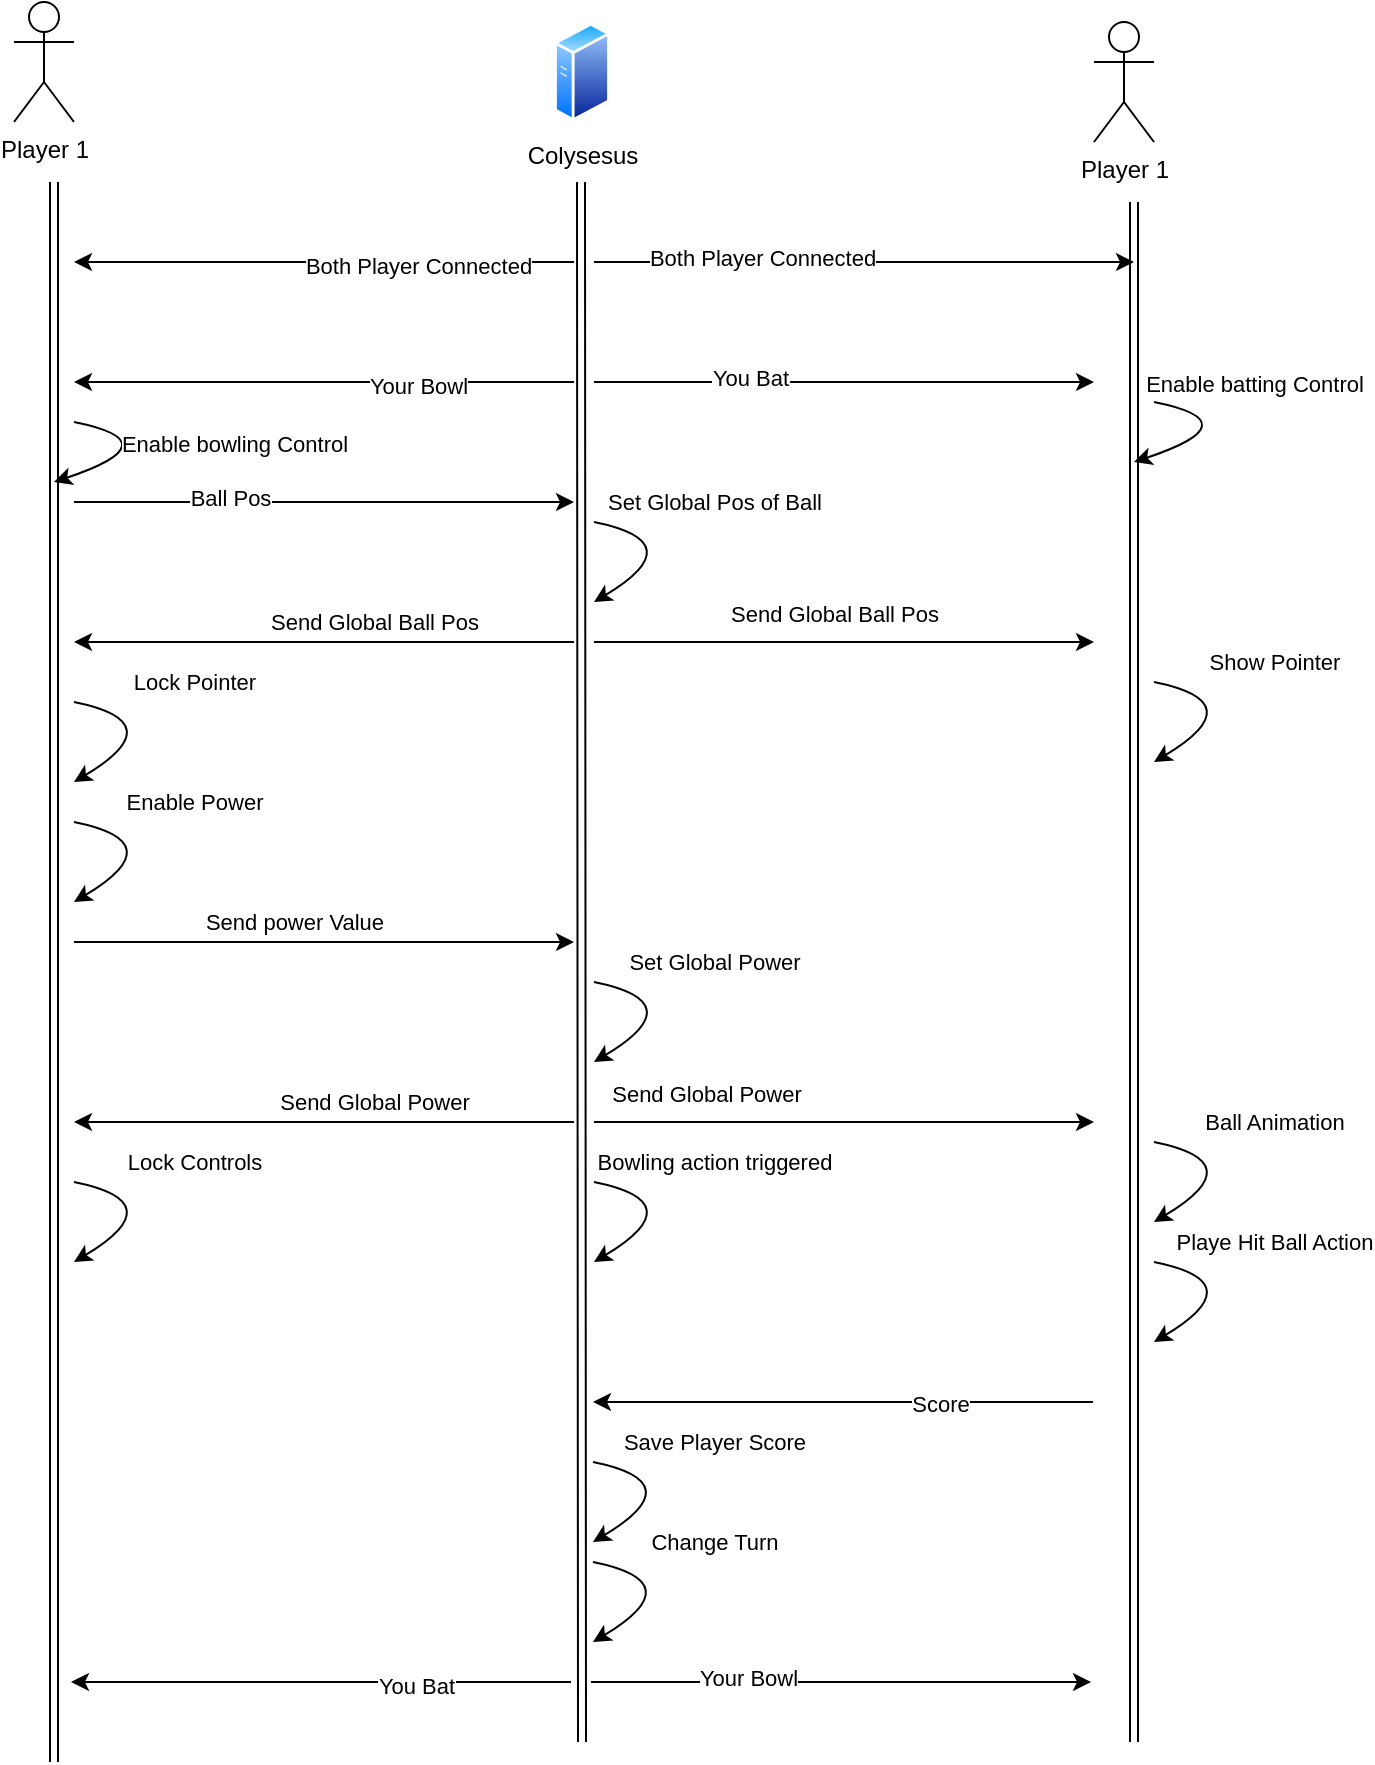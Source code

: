 <mxfile version="15.8.4" type="device"><diagram id="hsu1EJOAoHHAamqk2OW5" name="Page-1"><mxGraphModel dx="2272" dy="865" grid="1" gridSize="10" guides="1" tooltips="1" connect="1" arrows="1" fold="1" page="1" pageScale="1" pageWidth="850" pageHeight="1100" math="0" shadow="0"><root><mxCell id="0"/><mxCell id="1" parent="0"/><mxCell id="utjsZ1_XooO6K06_Ws4R-1" value="Player 1" style="shape=umlActor;verticalLabelPosition=bottom;verticalAlign=top;html=1;outlineConnect=0;" vertex="1" parent="1"><mxGeometry x="-60" y="110" width="30" height="60" as="geometry"/></mxCell><mxCell id="utjsZ1_XooO6K06_Ws4R-2" value="Player 1" style="shape=umlActor;verticalLabelPosition=bottom;verticalAlign=top;html=1;outlineConnect=0;" vertex="1" parent="1"><mxGeometry x="480" y="120" width="30" height="60" as="geometry"/></mxCell><mxCell id="utjsZ1_XooO6K06_Ws4R-3" value="Colysesus" style="aspect=fixed;perimeter=ellipsePerimeter;html=1;align=center;shadow=0;dashed=0;spacingTop=3;image;image=img/lib/active_directory/generic_server.svg;" vertex="1" parent="1"><mxGeometry x="210" y="120" width="28.0" height="50" as="geometry"/></mxCell><mxCell id="utjsZ1_XooO6K06_Ws4R-5" value="" style="shape=link;html=1;rounded=0;" edge="1" parent="1"><mxGeometry width="100" relative="1" as="geometry"><mxPoint x="-40" y="200" as="sourcePoint"/><mxPoint x="-40" y="990" as="targetPoint"/></mxGeometry></mxCell><mxCell id="utjsZ1_XooO6K06_Ws4R-6" value="" style="shape=link;html=1;rounded=0;" edge="1" parent="1"><mxGeometry width="100" relative="1" as="geometry"><mxPoint x="223.5" y="200" as="sourcePoint"/><mxPoint x="224" y="980" as="targetPoint"/></mxGeometry></mxCell><mxCell id="utjsZ1_XooO6K06_Ws4R-7" value="" style="shape=link;html=1;rounded=0;" edge="1" parent="1"><mxGeometry width="100" relative="1" as="geometry"><mxPoint x="500" y="210" as="sourcePoint"/><mxPoint x="500" y="980" as="targetPoint"/></mxGeometry></mxCell><mxCell id="utjsZ1_XooO6K06_Ws4R-8" value="" style="endArrow=classic;html=1;rounded=0;" edge="1" parent="1"><mxGeometry width="50" height="50" relative="1" as="geometry"><mxPoint x="220" y="240" as="sourcePoint"/><mxPoint x="-30" y="240" as="targetPoint"/></mxGeometry></mxCell><mxCell id="utjsZ1_XooO6K06_Ws4R-9" value="Both Player Connected" style="edgeLabel;html=1;align=center;verticalAlign=middle;resizable=0;points=[];" vertex="1" connectable="0" parent="utjsZ1_XooO6K06_Ws4R-8"><mxGeometry x="-0.376" y="2" relative="1" as="geometry"><mxPoint as="offset"/></mxGeometry></mxCell><mxCell id="utjsZ1_XooO6K06_Ws4R-11" value="" style="endArrow=classic;html=1;rounded=0;" edge="1" parent="1"><mxGeometry width="50" height="50" relative="1" as="geometry"><mxPoint x="230" y="240" as="sourcePoint"/><mxPoint x="500" y="240" as="targetPoint"/></mxGeometry></mxCell><mxCell id="utjsZ1_XooO6K06_Ws4R-12" value="Both Player Connected" style="edgeLabel;html=1;align=center;verticalAlign=middle;resizable=0;points=[];" vertex="1" connectable="0" parent="utjsZ1_XooO6K06_Ws4R-11"><mxGeometry x="-0.376" y="2" relative="1" as="geometry"><mxPoint as="offset"/></mxGeometry></mxCell><mxCell id="utjsZ1_XooO6K06_Ws4R-13" value="" style="endArrow=classic;html=1;rounded=0;" edge="1" parent="1"><mxGeometry width="50" height="50" relative="1" as="geometry"><mxPoint x="220" y="300" as="sourcePoint"/><mxPoint x="-30" y="300" as="targetPoint"/></mxGeometry></mxCell><mxCell id="utjsZ1_XooO6K06_Ws4R-14" value="Your Bowl" style="edgeLabel;html=1;align=center;verticalAlign=middle;resizable=0;points=[];" vertex="1" connectable="0" parent="utjsZ1_XooO6K06_Ws4R-13"><mxGeometry x="-0.376" y="2" relative="1" as="geometry"><mxPoint as="offset"/></mxGeometry></mxCell><mxCell id="utjsZ1_XooO6K06_Ws4R-15" value="" style="endArrow=classic;html=1;rounded=0;" edge="1" parent="1"><mxGeometry width="50" height="50" relative="1" as="geometry"><mxPoint x="-30" y="360" as="sourcePoint"/><mxPoint x="220" y="360" as="targetPoint"/></mxGeometry></mxCell><mxCell id="utjsZ1_XooO6K06_Ws4R-16" value="Ball Pos" style="edgeLabel;html=1;align=center;verticalAlign=middle;resizable=0;points=[];" vertex="1" connectable="0" parent="utjsZ1_XooO6K06_Ws4R-15"><mxGeometry x="-0.376" y="2" relative="1" as="geometry"><mxPoint as="offset"/></mxGeometry></mxCell><mxCell id="utjsZ1_XooO6K06_Ws4R-17" value="" style="curved=1;endArrow=classic;html=1;rounded=0;" edge="1" parent="1"><mxGeometry width="50" height="50" relative="1" as="geometry"><mxPoint x="230" y="370" as="sourcePoint"/><mxPoint x="230" y="410" as="targetPoint"/><Array as="points"><mxPoint x="230" y="370"/><mxPoint x="280" y="380"/></Array></mxGeometry></mxCell><mxCell id="utjsZ1_XooO6K06_Ws4R-18" value="Set Global Pos of Ball" style="edgeLabel;html=1;align=center;verticalAlign=middle;resizable=0;points=[];" vertex="1" connectable="0" parent="utjsZ1_XooO6K06_Ws4R-17"><mxGeometry x="-0.695" y="-1" relative="1" as="geometry"><mxPoint x="44" y="-14" as="offset"/></mxGeometry></mxCell><mxCell id="utjsZ1_XooO6K06_Ws4R-19" value="" style="endArrow=classic;html=1;rounded=0;" edge="1" parent="1"><mxGeometry width="50" height="50" relative="1" as="geometry"><mxPoint x="220" y="430" as="sourcePoint"/><mxPoint x="-30" y="430" as="targetPoint"/></mxGeometry></mxCell><mxCell id="utjsZ1_XooO6K06_Ws4R-20" value="Send Global Ball Pos" style="edgeLabel;html=1;align=center;verticalAlign=middle;resizable=0;points=[];" vertex="1" connectable="0" parent="utjsZ1_XooO6K06_Ws4R-19"><mxGeometry x="-0.376" y="2" relative="1" as="geometry"><mxPoint x="-22" y="-12" as="offset"/></mxGeometry></mxCell><mxCell id="utjsZ1_XooO6K06_Ws4R-21" value="" style="endArrow=classic;html=1;rounded=0;" edge="1" parent="1"><mxGeometry width="50" height="50" relative="1" as="geometry"><mxPoint x="230" y="430" as="sourcePoint"/><mxPoint x="480" y="430" as="targetPoint"/></mxGeometry></mxCell><mxCell id="utjsZ1_XooO6K06_Ws4R-22" value="Send Global Ball Pos" style="edgeLabel;html=1;align=center;verticalAlign=middle;resizable=0;points=[];" vertex="1" connectable="0" parent="utjsZ1_XooO6K06_Ws4R-21"><mxGeometry x="-0.376" y="2" relative="1" as="geometry"><mxPoint x="42" y="-12" as="offset"/></mxGeometry></mxCell><mxCell id="utjsZ1_XooO6K06_Ws4R-23" value="" style="curved=1;endArrow=classic;html=1;rounded=0;" edge="1" parent="1"><mxGeometry width="50" height="50" relative="1" as="geometry"><mxPoint x="-30" y="460.0" as="sourcePoint"/><mxPoint x="-30" y="500.0" as="targetPoint"/><Array as="points"><mxPoint x="-30" y="460"/><mxPoint x="20" y="470"/></Array></mxGeometry></mxCell><mxCell id="utjsZ1_XooO6K06_Ws4R-24" value="Lock Pointer" style="edgeLabel;html=1;align=center;verticalAlign=middle;resizable=0;points=[];" vertex="1" connectable="0" parent="utjsZ1_XooO6K06_Ws4R-23"><mxGeometry x="-0.695" y="-1" relative="1" as="geometry"><mxPoint x="44" y="-14" as="offset"/></mxGeometry></mxCell><mxCell id="utjsZ1_XooO6K06_Ws4R-25" value="" style="curved=1;endArrow=classic;html=1;rounded=0;" edge="1" parent="1"><mxGeometry width="50" height="50" relative="1" as="geometry"><mxPoint x="510" y="450.0" as="sourcePoint"/><mxPoint x="510" y="490.0" as="targetPoint"/><Array as="points"><mxPoint x="510" y="450"/><mxPoint x="560" y="460"/></Array></mxGeometry></mxCell><mxCell id="utjsZ1_XooO6K06_Ws4R-26" value="Show Pointer" style="edgeLabel;html=1;align=center;verticalAlign=middle;resizable=0;points=[];" vertex="1" connectable="0" parent="utjsZ1_XooO6K06_Ws4R-25"><mxGeometry x="-0.695" y="-1" relative="1" as="geometry"><mxPoint x="44" y="-14" as="offset"/></mxGeometry></mxCell><mxCell id="utjsZ1_XooO6K06_Ws4R-27" value="" style="endArrow=classic;html=1;rounded=0;" edge="1" parent="1"><mxGeometry width="50" height="50" relative="1" as="geometry"><mxPoint x="-30" y="580" as="sourcePoint"/><mxPoint x="220" y="580" as="targetPoint"/></mxGeometry></mxCell><mxCell id="utjsZ1_XooO6K06_Ws4R-28" value="Send power Value" style="edgeLabel;html=1;align=center;verticalAlign=middle;resizable=0;points=[];" vertex="1" connectable="0" parent="utjsZ1_XooO6K06_Ws4R-27"><mxGeometry x="-0.376" y="2" relative="1" as="geometry"><mxPoint x="32" y="-8" as="offset"/></mxGeometry></mxCell><mxCell id="utjsZ1_XooO6K06_Ws4R-29" value="" style="curved=1;endArrow=classic;html=1;rounded=0;" edge="1" parent="1"><mxGeometry width="50" height="50" relative="1" as="geometry"><mxPoint x="-30" y="520.0" as="sourcePoint"/><mxPoint x="-30" y="560.0" as="targetPoint"/><Array as="points"><mxPoint x="-30" y="520"/><mxPoint x="20" y="530"/></Array></mxGeometry></mxCell><mxCell id="utjsZ1_XooO6K06_Ws4R-30" value="Enable Power" style="edgeLabel;html=1;align=center;verticalAlign=middle;resizable=0;points=[];" vertex="1" connectable="0" parent="utjsZ1_XooO6K06_Ws4R-29"><mxGeometry x="-0.695" y="-1" relative="1" as="geometry"><mxPoint x="44" y="-14" as="offset"/></mxGeometry></mxCell><mxCell id="utjsZ1_XooO6K06_Ws4R-31" value="" style="curved=1;endArrow=classic;html=1;rounded=0;" edge="1" parent="1"><mxGeometry width="50" height="50" relative="1" as="geometry"><mxPoint x="230" y="600" as="sourcePoint"/><mxPoint x="230" y="640" as="targetPoint"/><Array as="points"><mxPoint x="230" y="600"/><mxPoint x="280" y="610"/></Array></mxGeometry></mxCell><mxCell id="utjsZ1_XooO6K06_Ws4R-32" value="Set Global Power" style="edgeLabel;html=1;align=center;verticalAlign=middle;resizable=0;points=[];" vertex="1" connectable="0" parent="utjsZ1_XooO6K06_Ws4R-31"><mxGeometry x="-0.695" y="-1" relative="1" as="geometry"><mxPoint x="44" y="-14" as="offset"/></mxGeometry></mxCell><mxCell id="utjsZ1_XooO6K06_Ws4R-33" value="" style="endArrow=classic;html=1;rounded=0;" edge="1" parent="1"><mxGeometry width="50" height="50" relative="1" as="geometry"><mxPoint x="220" y="670" as="sourcePoint"/><mxPoint x="-30" y="670" as="targetPoint"/></mxGeometry></mxCell><mxCell id="utjsZ1_XooO6K06_Ws4R-34" value="Send Global Power" style="edgeLabel;html=1;align=center;verticalAlign=middle;resizable=0;points=[];" vertex="1" connectable="0" parent="utjsZ1_XooO6K06_Ws4R-33"><mxGeometry x="-0.376" y="2" relative="1" as="geometry"><mxPoint x="-22" y="-12" as="offset"/></mxGeometry></mxCell><mxCell id="utjsZ1_XooO6K06_Ws4R-35" value="" style="endArrow=classic;html=1;rounded=0;" edge="1" parent="1"><mxGeometry width="50" height="50" relative="1" as="geometry"><mxPoint x="230" y="670" as="sourcePoint"/><mxPoint x="480" y="670" as="targetPoint"/></mxGeometry></mxCell><mxCell id="utjsZ1_XooO6K06_Ws4R-36" value="Send Global Power" style="edgeLabel;html=1;align=center;verticalAlign=middle;resizable=0;points=[];" vertex="1" connectable="0" parent="utjsZ1_XooO6K06_Ws4R-35"><mxGeometry x="-0.376" y="2" relative="1" as="geometry"><mxPoint x="-22" y="-12" as="offset"/></mxGeometry></mxCell><mxCell id="utjsZ1_XooO6K06_Ws4R-37" value="" style="curved=1;endArrow=classic;html=1;rounded=0;" edge="1" parent="1"><mxGeometry width="50" height="50" relative="1" as="geometry"><mxPoint x="229.5" y="840" as="sourcePoint"/><mxPoint x="229.5" y="880" as="targetPoint"/><Array as="points"><mxPoint x="229.5" y="840"/><mxPoint x="279.5" y="850"/></Array></mxGeometry></mxCell><mxCell id="utjsZ1_XooO6K06_Ws4R-38" value="Save Player Score" style="edgeLabel;html=1;align=center;verticalAlign=middle;resizable=0;points=[];" vertex="1" connectable="0" parent="utjsZ1_XooO6K06_Ws4R-37"><mxGeometry x="-0.695" y="-1" relative="1" as="geometry"><mxPoint x="44" y="-14" as="offset"/></mxGeometry></mxCell><mxCell id="utjsZ1_XooO6K06_Ws4R-39" value="" style="endArrow=classic;html=1;rounded=0;" edge="1" parent="1"><mxGeometry width="50" height="50" relative="1" as="geometry"><mxPoint x="230" y="300" as="sourcePoint"/><mxPoint x="480" y="300" as="targetPoint"/></mxGeometry></mxCell><mxCell id="utjsZ1_XooO6K06_Ws4R-40" value="You Bat" style="edgeLabel;html=1;align=center;verticalAlign=middle;resizable=0;points=[];" vertex="1" connectable="0" parent="utjsZ1_XooO6K06_Ws4R-39"><mxGeometry x="-0.376" y="2" relative="1" as="geometry"><mxPoint as="offset"/></mxGeometry></mxCell><mxCell id="utjsZ1_XooO6K06_Ws4R-43" value="" style="curved=1;endArrow=classic;html=1;rounded=0;" edge="1" parent="1"><mxGeometry width="50" height="50" relative="1" as="geometry"><mxPoint x="-30" y="320.0" as="sourcePoint"/><mxPoint x="-40" y="350" as="targetPoint"/><Array as="points"><mxPoint x="-30" y="320"/><mxPoint x="20" y="330"/></Array></mxGeometry></mxCell><mxCell id="utjsZ1_XooO6K06_Ws4R-44" value="Enable bowling Control" style="edgeLabel;html=1;align=center;verticalAlign=middle;resizable=0;points=[];" vertex="1" connectable="0" parent="utjsZ1_XooO6K06_Ws4R-43"><mxGeometry x="-0.695" y="-1" relative="1" as="geometry"><mxPoint x="63" y="6" as="offset"/></mxGeometry></mxCell><mxCell id="utjsZ1_XooO6K06_Ws4R-45" value="" style="curved=1;endArrow=classic;html=1;rounded=0;" edge="1" parent="1"><mxGeometry width="50" height="50" relative="1" as="geometry"><mxPoint x="510" y="310.0" as="sourcePoint"/><mxPoint x="500" y="340" as="targetPoint"/><Array as="points"><mxPoint x="510" y="310"/><mxPoint x="560" y="320"/></Array></mxGeometry></mxCell><mxCell id="utjsZ1_XooO6K06_Ws4R-46" value="Enable batting Control" style="edgeLabel;html=1;align=center;verticalAlign=middle;resizable=0;points=[];" vertex="1" connectable="0" parent="utjsZ1_XooO6K06_Ws4R-45"><mxGeometry x="-0.695" y="-1" relative="1" as="geometry"><mxPoint x="33" y="-14" as="offset"/></mxGeometry></mxCell><mxCell id="utjsZ1_XooO6K06_Ws4R-47" value="" style="endArrow=classic;html=1;rounded=0;" edge="1" parent="1"><mxGeometry width="50" height="50" relative="1" as="geometry"><mxPoint x="228.5" y="950" as="sourcePoint"/><mxPoint x="478.5" y="950" as="targetPoint"/></mxGeometry></mxCell><mxCell id="utjsZ1_XooO6K06_Ws4R-48" value="Your Bowl" style="edgeLabel;html=1;align=center;verticalAlign=middle;resizable=0;points=[];" vertex="1" connectable="0" parent="utjsZ1_XooO6K06_Ws4R-47"><mxGeometry x="-0.376" y="2" relative="1" as="geometry"><mxPoint as="offset"/></mxGeometry></mxCell><mxCell id="utjsZ1_XooO6K06_Ws4R-49" value="" style="endArrow=classic;html=1;rounded=0;" edge="1" parent="1"><mxGeometry width="50" height="50" relative="1" as="geometry"><mxPoint x="218.5" y="950" as="sourcePoint"/><mxPoint x="-31.5" y="950" as="targetPoint"/></mxGeometry></mxCell><mxCell id="utjsZ1_XooO6K06_Ws4R-50" value="You Bat" style="edgeLabel;html=1;align=center;verticalAlign=middle;resizable=0;points=[];" vertex="1" connectable="0" parent="utjsZ1_XooO6K06_Ws4R-49"><mxGeometry x="-0.376" y="2" relative="1" as="geometry"><mxPoint as="offset"/></mxGeometry></mxCell><mxCell id="utjsZ1_XooO6K06_Ws4R-51" value="" style="curved=1;endArrow=classic;html=1;rounded=0;" edge="1" parent="1"><mxGeometry width="50" height="50" relative="1" as="geometry"><mxPoint x="230" y="700" as="sourcePoint"/><mxPoint x="230" y="740" as="targetPoint"/><Array as="points"><mxPoint x="230" y="700"/><mxPoint x="280" y="710"/></Array></mxGeometry></mxCell><mxCell id="utjsZ1_XooO6K06_Ws4R-52" value="Bowling action triggered" style="edgeLabel;html=1;align=center;verticalAlign=middle;resizable=0;points=[];" vertex="1" connectable="0" parent="utjsZ1_XooO6K06_Ws4R-51"><mxGeometry x="-0.695" y="-1" relative="1" as="geometry"><mxPoint x="44" y="-14" as="offset"/></mxGeometry></mxCell><mxCell id="utjsZ1_XooO6K06_Ws4R-56" value="" style="endArrow=classic;html=1;rounded=0;" edge="1" parent="1"><mxGeometry width="50" height="50" relative="1" as="geometry"><mxPoint x="479.5" y="810" as="sourcePoint"/><mxPoint x="229.5" y="810" as="targetPoint"/></mxGeometry></mxCell><mxCell id="utjsZ1_XooO6K06_Ws4R-60" value="Score" style="edgeLabel;html=1;align=center;verticalAlign=middle;resizable=0;points=[];" vertex="1" connectable="0" parent="utjsZ1_XooO6K06_Ws4R-56"><mxGeometry x="-0.386" y="1" relative="1" as="geometry"><mxPoint as="offset"/></mxGeometry></mxCell><mxCell id="utjsZ1_XooO6K06_Ws4R-58" value="" style="curved=1;endArrow=classic;html=1;rounded=0;" edge="1" parent="1"><mxGeometry width="50" height="50" relative="1" as="geometry"><mxPoint x="510" y="740.0" as="sourcePoint"/><mxPoint x="510" y="780.0" as="targetPoint"/><Array as="points"><mxPoint x="510" y="740"/><mxPoint x="560" y="750"/></Array></mxGeometry></mxCell><mxCell id="utjsZ1_XooO6K06_Ws4R-59" value="Playe Hit Ball Action" style="edgeLabel;html=1;align=center;verticalAlign=middle;resizable=0;points=[];" vertex="1" connectable="0" parent="utjsZ1_XooO6K06_Ws4R-58"><mxGeometry x="-0.695" y="-1" relative="1" as="geometry"><mxPoint x="44" y="-14" as="offset"/></mxGeometry></mxCell><mxCell id="utjsZ1_XooO6K06_Ws4R-61" value="" style="curved=1;endArrow=classic;html=1;rounded=0;" edge="1" parent="1"><mxGeometry width="50" height="50" relative="1" as="geometry"><mxPoint x="229.5" y="890" as="sourcePoint"/><mxPoint x="229.5" y="930" as="targetPoint"/><Array as="points"><mxPoint x="229.5" y="890"/><mxPoint x="279.5" y="900"/></Array></mxGeometry></mxCell><mxCell id="utjsZ1_XooO6K06_Ws4R-62" value="Change Turn" style="edgeLabel;html=1;align=center;verticalAlign=middle;resizable=0;points=[];" vertex="1" connectable="0" parent="utjsZ1_XooO6K06_Ws4R-61"><mxGeometry x="-0.695" y="-1" relative="1" as="geometry"><mxPoint x="44" y="-14" as="offset"/></mxGeometry></mxCell><mxCell id="utjsZ1_XooO6K06_Ws4R-63" value="" style="curved=1;endArrow=classic;html=1;rounded=0;" edge="1" parent="1"><mxGeometry width="50" height="50" relative="1" as="geometry"><mxPoint x="-30" y="700.0" as="sourcePoint"/><mxPoint x="-30" y="740.0" as="targetPoint"/><Array as="points"><mxPoint x="-30" y="700"/><mxPoint x="20" y="710"/></Array></mxGeometry></mxCell><mxCell id="utjsZ1_XooO6K06_Ws4R-64" value="Lock Controls" style="edgeLabel;html=1;align=center;verticalAlign=middle;resizable=0;points=[];" vertex="1" connectable="0" parent="utjsZ1_XooO6K06_Ws4R-63"><mxGeometry x="-0.695" y="-1" relative="1" as="geometry"><mxPoint x="44" y="-14" as="offset"/></mxGeometry></mxCell><mxCell id="utjsZ1_XooO6K06_Ws4R-65" value="" style="curved=1;endArrow=classic;html=1;rounded=0;" edge="1" parent="1"><mxGeometry width="50" height="50" relative="1" as="geometry"><mxPoint x="510" y="680.0" as="sourcePoint"/><mxPoint x="510" y="720.0" as="targetPoint"/><Array as="points"><mxPoint x="510" y="680"/><mxPoint x="560" y="690"/></Array></mxGeometry></mxCell><mxCell id="utjsZ1_XooO6K06_Ws4R-66" value="Ball Animation" style="edgeLabel;html=1;align=center;verticalAlign=middle;resizable=0;points=[];" vertex="1" connectable="0" parent="utjsZ1_XooO6K06_Ws4R-65"><mxGeometry x="-0.695" y="-1" relative="1" as="geometry"><mxPoint x="44" y="-14" as="offset"/></mxGeometry></mxCell></root></mxGraphModel></diagram></mxfile>